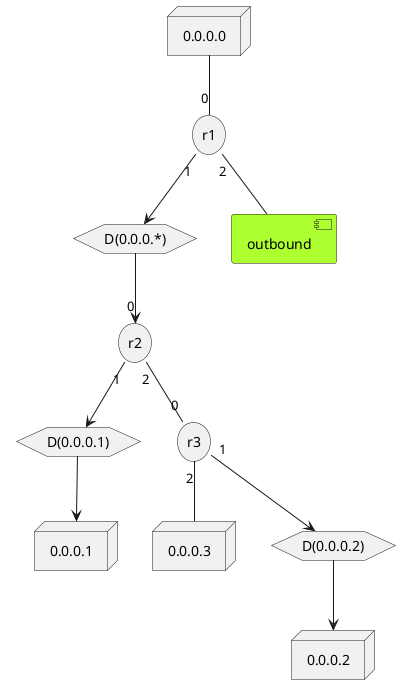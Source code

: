 @startuml
allowmixing

node "0.0.0.0" as mainframe
node "0.0.0.1" as 0_0_0_1
node "0.0.0.2" as 0_0_0_2
node "0.0.0.3" as 0_0_0_3

storage r1
hexagon "D(0.0.0.*)" as D_0_0_0_x
mainframe -- "0" r1
r1 "1" --> D_0_0_0_x

storage r2
D_0_0_0_x --> "0" r2
hexagon "D(0.0.0.1)" as D_0_0_0_1
r2 "1" --> D_0_0_0_1
D_0_0_0_1 --> 0_0_0_1

storage r3
r2 "2" -- "0" r3
hexagon "D(0.0.0.2)" as D_0_0_0_2
r3 "1" --> D_0_0_0_2
D_0_0_0_2 --> 0_0_0_2

r3 "2" -- 0_0_0_3

component outbound #GreenYellow
r1 "2" -- outbound


@enduml